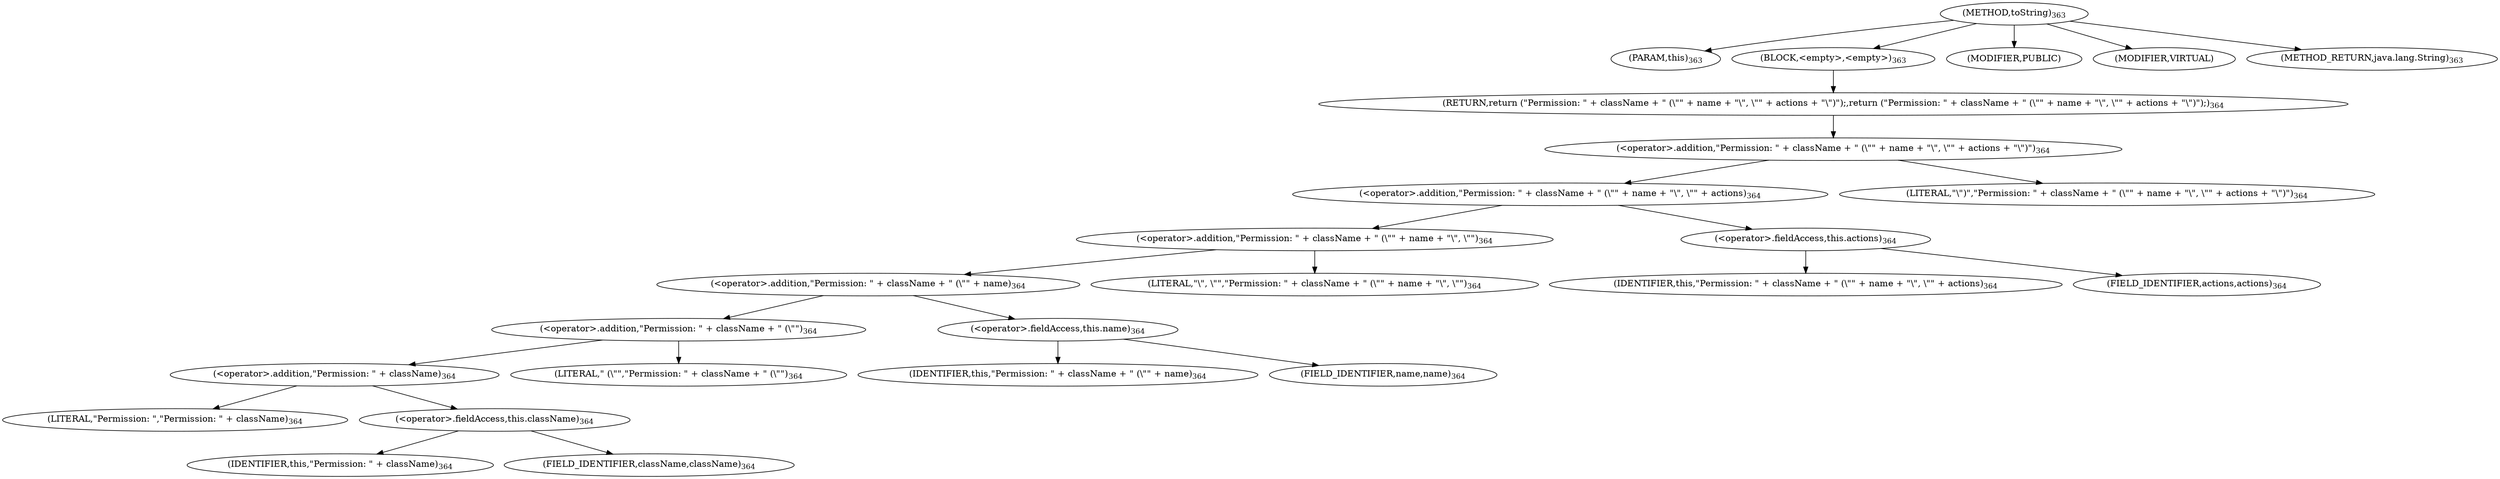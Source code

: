 digraph "toString" {  
"1037" [label = <(METHOD,toString)<SUB>363</SUB>> ]
"1038" [label = <(PARAM,this)<SUB>363</SUB>> ]
"1039" [label = <(BLOCK,&lt;empty&gt;,&lt;empty&gt;)<SUB>363</SUB>> ]
"1040" [label = <(RETURN,return (&quot;Permission: &quot; + className + &quot; (\&quot;&quot; + name + &quot;\&quot;, \&quot;&quot; + actions + &quot;\&quot;)&quot;);,return (&quot;Permission: &quot; + className + &quot; (\&quot;&quot; + name + &quot;\&quot;, \&quot;&quot; + actions + &quot;\&quot;)&quot;);)<SUB>364</SUB>> ]
"1041" [label = <(&lt;operator&gt;.addition,&quot;Permission: &quot; + className + &quot; (\&quot;&quot; + name + &quot;\&quot;, \&quot;&quot; + actions + &quot;\&quot;)&quot;)<SUB>364</SUB>> ]
"1042" [label = <(&lt;operator&gt;.addition,&quot;Permission: &quot; + className + &quot; (\&quot;&quot; + name + &quot;\&quot;, \&quot;&quot; + actions)<SUB>364</SUB>> ]
"1043" [label = <(&lt;operator&gt;.addition,&quot;Permission: &quot; + className + &quot; (\&quot;&quot; + name + &quot;\&quot;, \&quot;&quot;)<SUB>364</SUB>> ]
"1044" [label = <(&lt;operator&gt;.addition,&quot;Permission: &quot; + className + &quot; (\&quot;&quot; + name)<SUB>364</SUB>> ]
"1045" [label = <(&lt;operator&gt;.addition,&quot;Permission: &quot; + className + &quot; (\&quot;&quot;)<SUB>364</SUB>> ]
"1046" [label = <(&lt;operator&gt;.addition,&quot;Permission: &quot; + className)<SUB>364</SUB>> ]
"1047" [label = <(LITERAL,&quot;Permission: &quot;,&quot;Permission: &quot; + className)<SUB>364</SUB>> ]
"1048" [label = <(&lt;operator&gt;.fieldAccess,this.className)<SUB>364</SUB>> ]
"1049" [label = <(IDENTIFIER,this,&quot;Permission: &quot; + className)<SUB>364</SUB>> ]
"1050" [label = <(FIELD_IDENTIFIER,className,className)<SUB>364</SUB>> ]
"1051" [label = <(LITERAL,&quot; (\&quot;&quot;,&quot;Permission: &quot; + className + &quot; (\&quot;&quot;)<SUB>364</SUB>> ]
"1052" [label = <(&lt;operator&gt;.fieldAccess,this.name)<SUB>364</SUB>> ]
"1053" [label = <(IDENTIFIER,this,&quot;Permission: &quot; + className + &quot; (\&quot;&quot; + name)<SUB>364</SUB>> ]
"1054" [label = <(FIELD_IDENTIFIER,name,name)<SUB>364</SUB>> ]
"1055" [label = <(LITERAL,&quot;\&quot;, \&quot;&quot;,&quot;Permission: &quot; + className + &quot; (\&quot;&quot; + name + &quot;\&quot;, \&quot;&quot;)<SUB>364</SUB>> ]
"1056" [label = <(&lt;operator&gt;.fieldAccess,this.actions)<SUB>364</SUB>> ]
"1057" [label = <(IDENTIFIER,this,&quot;Permission: &quot; + className + &quot; (\&quot;&quot; + name + &quot;\&quot;, \&quot;&quot; + actions)<SUB>364</SUB>> ]
"1058" [label = <(FIELD_IDENTIFIER,actions,actions)<SUB>364</SUB>> ]
"1059" [label = <(LITERAL,&quot;\&quot;)&quot;,&quot;Permission: &quot; + className + &quot; (\&quot;&quot; + name + &quot;\&quot;, \&quot;&quot; + actions + &quot;\&quot;)&quot;)<SUB>364</SUB>> ]
"1060" [label = <(MODIFIER,PUBLIC)> ]
"1061" [label = <(MODIFIER,VIRTUAL)> ]
"1062" [label = <(METHOD_RETURN,java.lang.String)<SUB>363</SUB>> ]
  "1037" -> "1038" 
  "1037" -> "1039" 
  "1037" -> "1060" 
  "1037" -> "1061" 
  "1037" -> "1062" 
  "1039" -> "1040" 
  "1040" -> "1041" 
  "1041" -> "1042" 
  "1041" -> "1059" 
  "1042" -> "1043" 
  "1042" -> "1056" 
  "1043" -> "1044" 
  "1043" -> "1055" 
  "1044" -> "1045" 
  "1044" -> "1052" 
  "1045" -> "1046" 
  "1045" -> "1051" 
  "1046" -> "1047" 
  "1046" -> "1048" 
  "1048" -> "1049" 
  "1048" -> "1050" 
  "1052" -> "1053" 
  "1052" -> "1054" 
  "1056" -> "1057" 
  "1056" -> "1058" 
}
